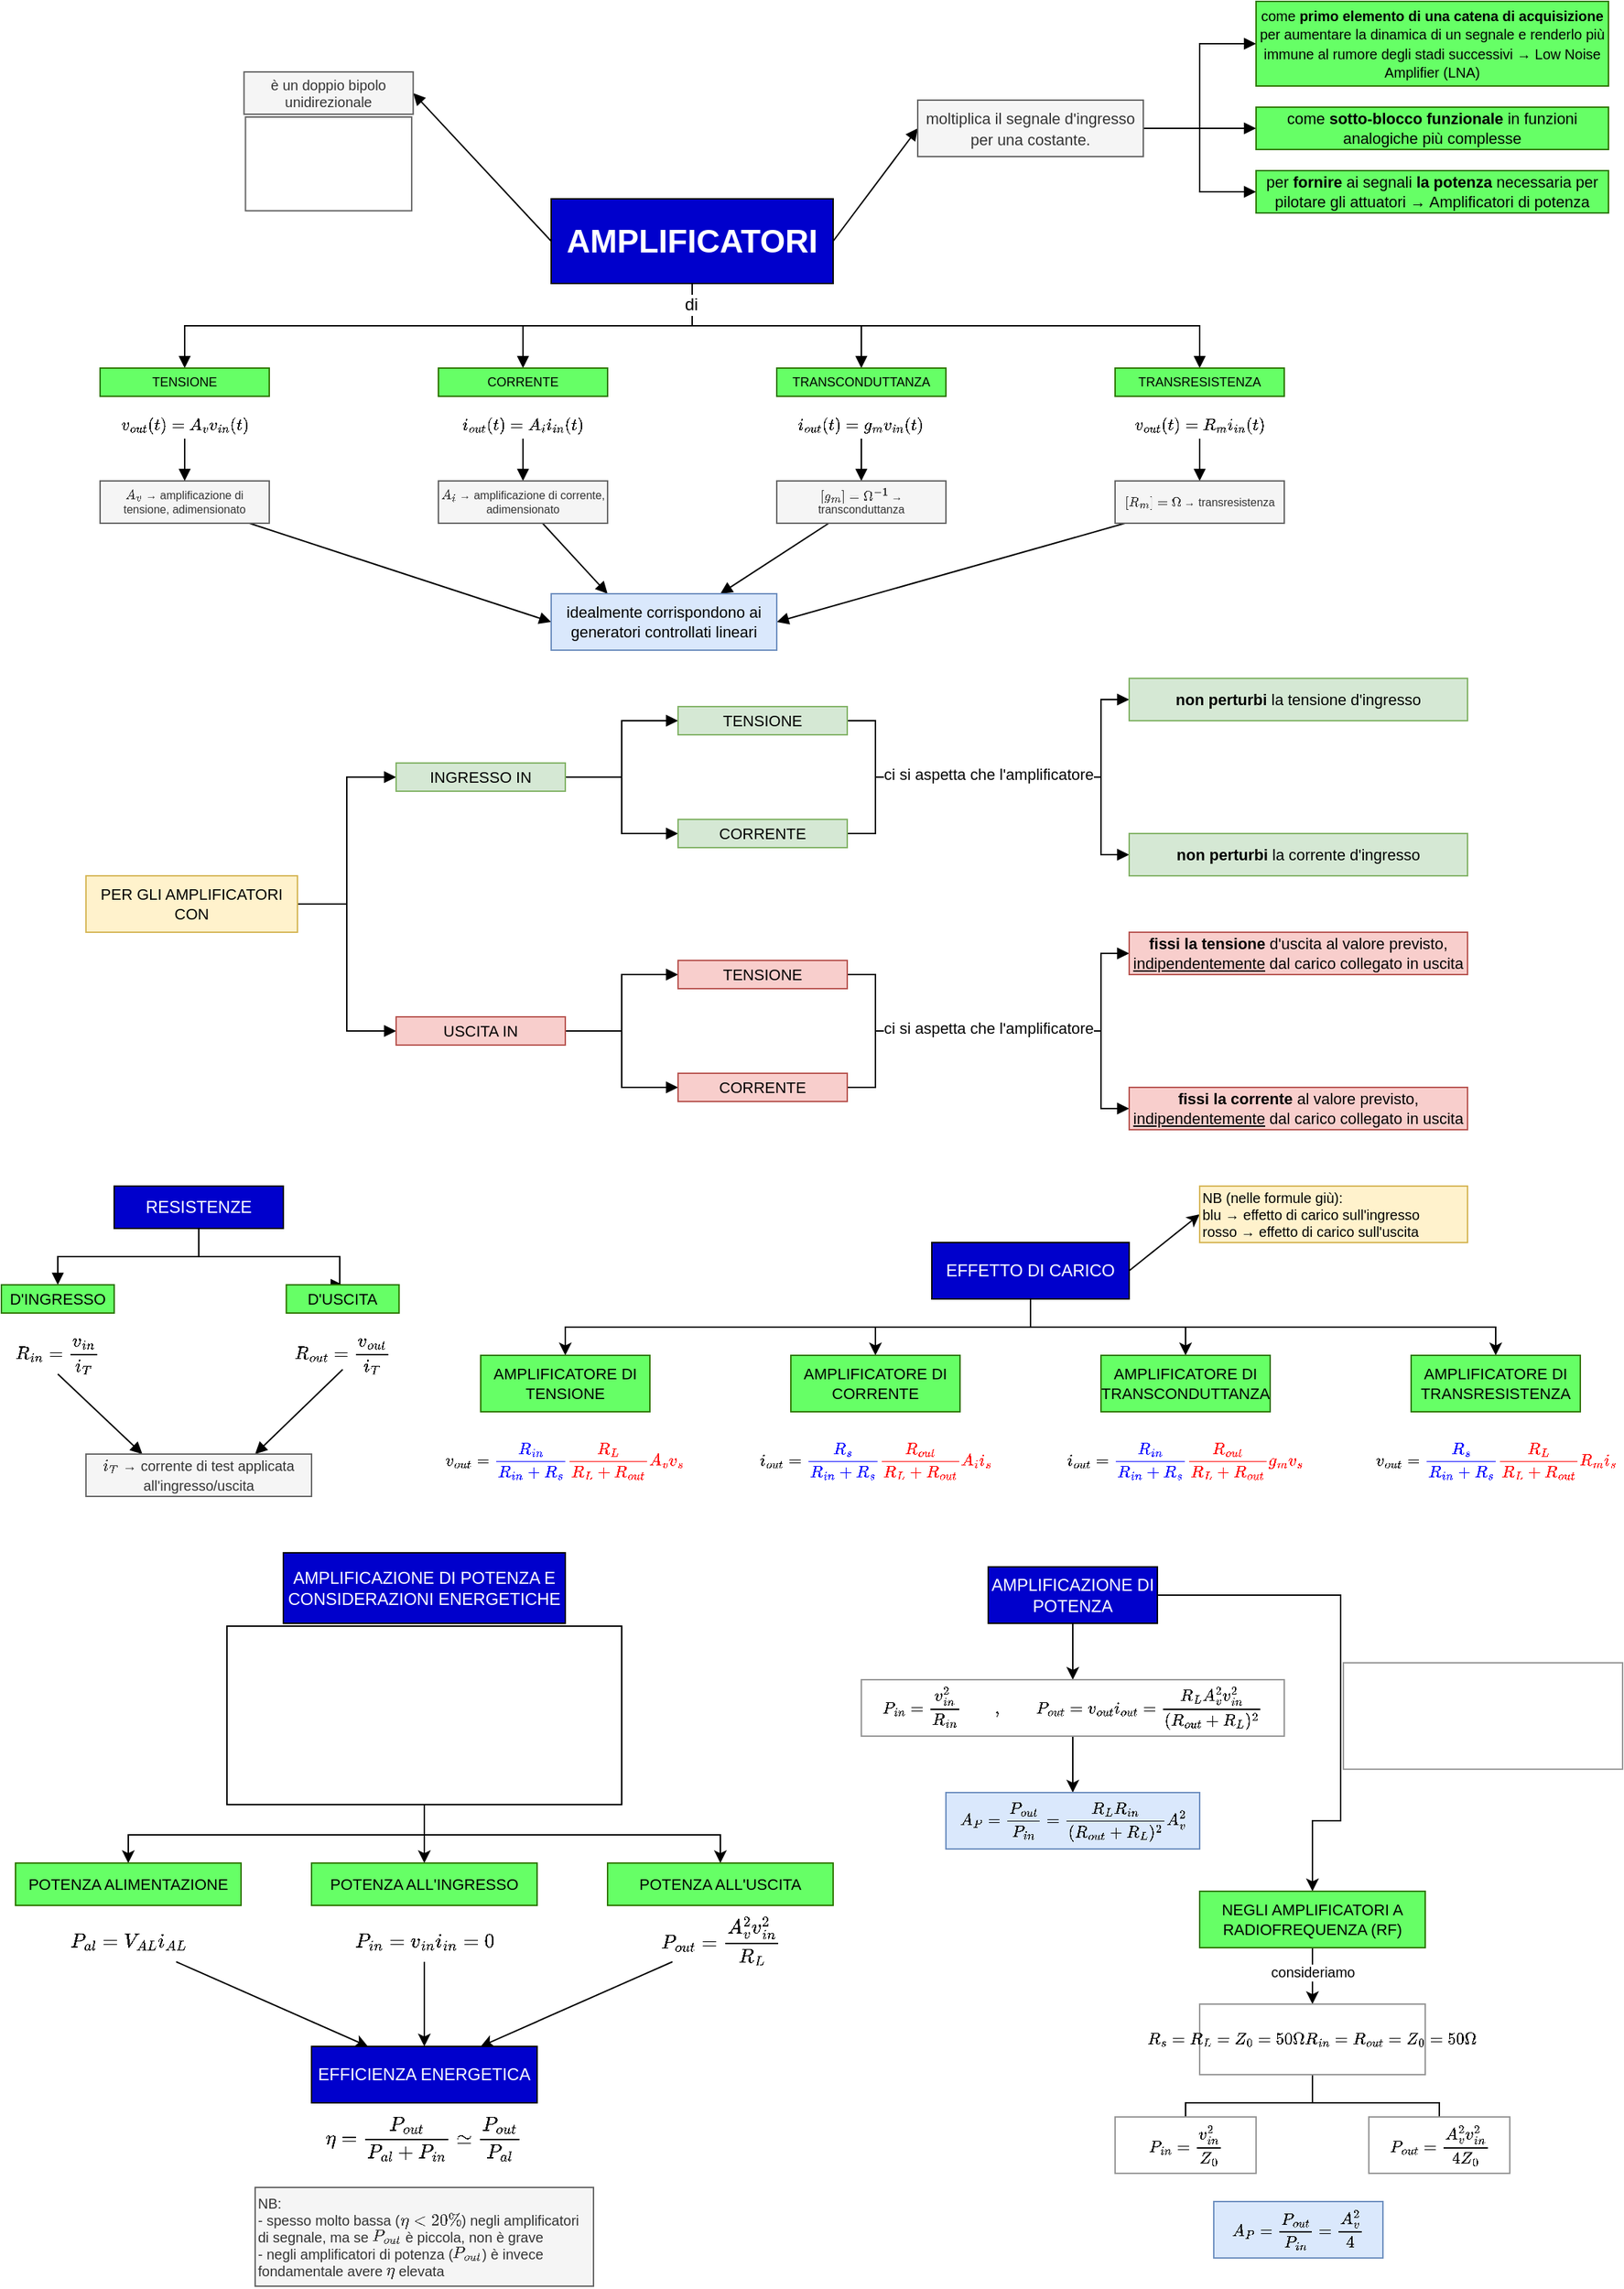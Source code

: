 <mxfile version="19.0.0" type="github">
  <diagram id="wxT67-HHqTX9DIjH9o3Z" name="Pagina-1">
    <mxGraphModel dx="2358" dy="1343" grid="1" gridSize="10" guides="1" tooltips="1" connect="1" arrows="1" fold="1" page="1" pageScale="1" pageWidth="1169" pageHeight="827" math="1" shadow="0">
      <root>
        <mxCell id="0" />
        <mxCell id="1" parent="0" />
        <mxCell id="j3ikcFKSS2i44kYI19ll-3" value="" style="edgeStyle=orthogonalEdgeStyle;rounded=0;orthogonalLoop=1;jettySize=auto;html=1;fontSize=23;fontColor=#FFFFFF;endArrow=block;endFill=1;" parent="1" source="j3ikcFKSS2i44kYI19ll-1" target="j3ikcFKSS2i44kYI19ll-2" edge="1">
          <mxGeometry relative="1" as="geometry">
            <Array as="points">
              <mxPoint x="500" y="240" />
              <mxPoint x="140" y="240" />
            </Array>
          </mxGeometry>
        </mxCell>
        <mxCell id="j3ikcFKSS2i44kYI19ll-7" style="edgeStyle=orthogonalEdgeStyle;rounded=0;orthogonalLoop=1;jettySize=auto;html=1;entryX=0.5;entryY=0;entryDx=0;entryDy=0;fontSize=23;fontColor=#FFFFFF;endArrow=block;endFill=1;" parent="1" source="j3ikcFKSS2i44kYI19ll-1" target="j3ikcFKSS2i44kYI19ll-4" edge="1">
          <mxGeometry relative="1" as="geometry">
            <Array as="points">
              <mxPoint x="500" y="240" />
              <mxPoint x="380" y="240" />
            </Array>
          </mxGeometry>
        </mxCell>
        <mxCell id="j3ikcFKSS2i44kYI19ll-8" style="edgeStyle=orthogonalEdgeStyle;rounded=0;orthogonalLoop=1;jettySize=auto;html=1;entryX=0.5;entryY=0;entryDx=0;entryDy=0;fontSize=23;fontColor=#FFFFFF;endArrow=block;endFill=1;" parent="1" source="j3ikcFKSS2i44kYI19ll-1" target="j3ikcFKSS2i44kYI19ll-5" edge="1">
          <mxGeometry relative="1" as="geometry">
            <Array as="points">
              <mxPoint x="500" y="240" />
              <mxPoint x="620" y="240" />
            </Array>
          </mxGeometry>
        </mxCell>
        <mxCell id="j3ikcFKSS2i44kYI19ll-9" style="edgeStyle=orthogonalEdgeStyle;rounded=0;orthogonalLoop=1;jettySize=auto;html=1;entryX=0.5;entryY=0;entryDx=0;entryDy=0;fontSize=23;fontColor=#FFFFFF;endArrow=block;endFill=1;" parent="1" target="j3ikcFKSS2i44kYI19ll-6" edge="1">
          <mxGeometry relative="1" as="geometry">
            <mxPoint x="500.0" y="202" as="sourcePoint" />
            <mxPoint x="860" y="252" as="targetPoint" />
            <Array as="points">
              <mxPoint x="500" y="240" />
              <mxPoint x="860" y="240" />
            </Array>
          </mxGeometry>
        </mxCell>
        <mxCell id="j3ikcFKSS2i44kYI19ll-11" value="di" style="edgeLabel;html=1;align=center;verticalAlign=middle;resizable=0;points=[];fontSize=12;fontColor=#000000;" parent="j3ikcFKSS2i44kYI19ll-9" vertex="1" connectable="0">
          <mxGeometry x="-0.904" y="-1" relative="1" as="geometry">
            <mxPoint y="2" as="offset" />
          </mxGeometry>
        </mxCell>
        <mxCell id="j3ikcFKSS2i44kYI19ll-15" style="rounded=0;orthogonalLoop=1;jettySize=auto;html=1;entryX=0;entryY=0.5;entryDx=0;entryDy=0;fontSize=11;fontColor=#000000;endArrow=block;endFill=1;exitX=1;exitY=0.5;exitDx=0;exitDy=0;" parent="1" source="j3ikcFKSS2i44kYI19ll-1" target="j3ikcFKSS2i44kYI19ll-14" edge="1">
          <mxGeometry relative="1" as="geometry" />
        </mxCell>
        <mxCell id="j3ikcFKSS2i44kYI19ll-24" style="rounded=0;orthogonalLoop=1;jettySize=auto;html=1;entryX=1;entryY=0.5;entryDx=0;entryDy=0;fontSize=10;fontColor=#000000;endArrow=block;endFill=1;exitX=0;exitY=0.5;exitDx=0;exitDy=0;" parent="1" source="j3ikcFKSS2i44kYI19ll-1" target="j3ikcFKSS2i44kYI19ll-22" edge="1">
          <mxGeometry relative="1" as="geometry" />
        </mxCell>
        <mxCell id="j3ikcFKSS2i44kYI19ll-1" value="&lt;font color=&quot;#FFFFFF&quot;&gt;&lt;b&gt;&lt;font style=&quot;font-size: 23px;&quot;&gt;AMPLIFICATORI&lt;/font&gt;&lt;/b&gt;&lt;/font&gt;" style="whiteSpace=wrap;html=1;fontSize=9;fillColor=#0000CC;" parent="1" vertex="1">
          <mxGeometry x="400" y="150" width="200" height="60" as="geometry" />
        </mxCell>
        <mxCell id="j3ikcFKSS2i44kYI19ll-2" value="TENSIONE" style="whiteSpace=wrap;html=1;fontSize=9;fillColor=#66FF66;strokeColor=#2D7600;" parent="1" vertex="1">
          <mxGeometry x="80" y="270" width="120" height="20" as="geometry" />
        </mxCell>
        <mxCell id="j3ikcFKSS2i44kYI19ll-4" value="CORRENTE" style="whiteSpace=wrap;html=1;fontSize=9;fillColor=#66FF66;strokeColor=#2D7600;" parent="1" vertex="1">
          <mxGeometry x="320" y="270" width="120" height="20" as="geometry" />
        </mxCell>
        <mxCell id="j3ikcFKSS2i44kYI19ll-5" value="TRANSCONDUTTANZA" style="whiteSpace=wrap;html=1;fontSize=9;fillColor=#66FF66;strokeColor=#2D7600;" parent="1" vertex="1">
          <mxGeometry x="560" y="270" width="120" height="20" as="geometry" />
        </mxCell>
        <mxCell id="j3ikcFKSS2i44kYI19ll-6" value="TRANSRESISTENZA" style="whiteSpace=wrap;html=1;fontSize=9;fillColor=#66FF66;strokeColor=#2D7600;" parent="1" vertex="1">
          <mxGeometry x="800" y="270" width="120" height="20" as="geometry" />
        </mxCell>
        <mxCell id="j3ikcFKSS2i44kYI19ll-13" value="" style="shape=image;verticalLabelPosition=bottom;labelBackgroundColor=default;verticalAlign=top;aspect=fixed;imageAspect=0;image=https://raw.githubusercontent.com/BCPTe/SETM/main/images/06/amplificatore_simbolo_andamento.png;" parent="1" vertex="1">
          <mxGeometry x="400" y="99.8" width="200" height="48.84" as="geometry" />
        </mxCell>
        <mxCell id="j3ikcFKSS2i44kYI19ll-19" style="edgeStyle=orthogonalEdgeStyle;rounded=0;orthogonalLoop=1;jettySize=auto;html=1;entryX=0;entryY=0.5;entryDx=0;entryDy=0;fontSize=10;fontColor=#000000;endArrow=block;endFill=1;" parent="1" source="j3ikcFKSS2i44kYI19ll-14" target="j3ikcFKSS2i44kYI19ll-16" edge="1">
          <mxGeometry relative="1" as="geometry" />
        </mxCell>
        <mxCell id="j3ikcFKSS2i44kYI19ll-20" style="edgeStyle=orthogonalEdgeStyle;rounded=0;orthogonalLoop=1;jettySize=auto;html=1;entryX=0;entryY=0.5;entryDx=0;entryDy=0;fontSize=10;fontColor=#000000;endArrow=block;endFill=1;" parent="1" source="j3ikcFKSS2i44kYI19ll-14" target="j3ikcFKSS2i44kYI19ll-17" edge="1">
          <mxGeometry relative="1" as="geometry" />
        </mxCell>
        <mxCell id="j3ikcFKSS2i44kYI19ll-21" style="edgeStyle=orthogonalEdgeStyle;rounded=0;orthogonalLoop=1;jettySize=auto;html=1;entryX=0;entryY=0.5;entryDx=0;entryDy=0;fontSize=10;fontColor=#000000;endArrow=block;endFill=1;" parent="1" source="j3ikcFKSS2i44kYI19ll-14" target="j3ikcFKSS2i44kYI19ll-18" edge="1">
          <mxGeometry relative="1" as="geometry" />
        </mxCell>
        <mxCell id="j3ikcFKSS2i44kYI19ll-14" value="&lt;div&gt;&lt;font style=&quot;font-size: 11px;&quot;&gt;moltiplica il segnale d&#39;ingresso per una costante.&lt;/font&gt;&lt;/div&gt;" style="whiteSpace=wrap;html=1;fontSize=12;fontColor=#333333;strokeColor=#666666;fillColor=#f5f5f5;" parent="1" vertex="1">
          <mxGeometry x="660" y="80" width="160" height="40" as="geometry" />
        </mxCell>
        <mxCell id="j3ikcFKSS2i44kYI19ll-16" value="&lt;font style=&quot;font-size: 10px;&quot;&gt;come &lt;b&gt;primo elemento di una catena di acquisizione&lt;/b&gt; per aumentare la dinamica di un segnale e renderlo più immune al rumore degli stadi successivi → Low Noise Amplifier (LNA)&lt;br&gt;&lt;/font&gt;" style="whiteSpace=wrap;html=1;fontSize=11;fontColor=#000000;strokeColor=#2D7600;fillColor=#66FF66;" parent="1" vertex="1">
          <mxGeometry x="900" y="10" width="250" height="60" as="geometry" />
        </mxCell>
        <mxCell id="j3ikcFKSS2i44kYI19ll-17" value="&lt;div&gt;come &lt;b&gt;sotto-blocco funzionale&lt;/b&gt; in funzioni analogiche più complesse&lt;/div&gt;" style="whiteSpace=wrap;html=1;fontSize=11;fontColor=#000000;strokeColor=#2D7600;fillColor=#66FF66;" parent="1" vertex="1">
          <mxGeometry x="900" y="85" width="250" height="30" as="geometry" />
        </mxCell>
        <mxCell id="j3ikcFKSS2i44kYI19ll-18" value="per &lt;b&gt;fornire &lt;/b&gt;ai segnali &lt;b&gt;la potenza&lt;/b&gt; necessaria per pilotare gli attuatori → Amplificatori di potenza" style="whiteSpace=wrap;html=1;fontSize=11;fontColor=#000000;strokeColor=#2D7600;fillColor=#66FF66;" parent="1" vertex="1">
          <mxGeometry x="900" y="130" width="250" height="30" as="geometry" />
        </mxCell>
        <mxCell id="j3ikcFKSS2i44kYI19ll-22" value="è un doppio bipolo unidirezionale" style="whiteSpace=wrap;html=1;fontSize=10;fontColor=#333333;strokeColor=#666666;fillColor=#f5f5f5;" parent="1" vertex="1">
          <mxGeometry x="182.11" y="60" width="120" height="30" as="geometry" />
        </mxCell>
        <mxCell id="j3ikcFKSS2i44kYI19ll-23" value="" style="shape=image;verticalLabelPosition=bottom;labelBackgroundColor=default;verticalAlign=top;aspect=fixed;imageAspect=0;image=https://raw.githubusercontent.com/BCPTe/SETM/main/images/06/amplificatore_simbolo_circuitale.png;imageBorder=#666666;sketch=0;" parent="1" vertex="1">
          <mxGeometry x="183.16" y="92" width="117.89" height="66.44" as="geometry" />
        </mxCell>
        <mxCell id="j3ikcFKSS2i44kYI19ll-36" style="edgeStyle=none;rounded=0;orthogonalLoop=1;jettySize=auto;html=1;entryX=0.5;entryY=0;entryDx=0;entryDy=0;fontSize=8;fontColor=#000000;endArrow=block;endFill=1;" parent="1" source="j3ikcFKSS2i44kYI19ll-27" target="j3ikcFKSS2i44kYI19ll-34" edge="1">
          <mxGeometry relative="1" as="geometry" />
        </mxCell>
        <mxCell id="j3ikcFKSS2i44kYI19ll-27" value="&lt;div style=&quot;font-size: 10px;&quot;&gt;$$v_{out}(t) = R_m i_{in}(t)$$&lt;/div&gt;" style="text;whiteSpace=wrap;html=1;fontSize=10;fontColor=#000000;verticalAlign=middle;align=center;" parent="1" vertex="1">
          <mxGeometry x="800" y="300" width="120" height="20" as="geometry" />
        </mxCell>
        <mxCell id="j3ikcFKSS2i44kYI19ll-38" style="edgeStyle=none;rounded=0;orthogonalLoop=1;jettySize=auto;html=1;entryX=0.5;entryY=0;entryDx=0;entryDy=0;fontSize=8;fontColor=#000000;endArrow=block;endFill=1;" parent="1" source="j3ikcFKSS2i44kYI19ll-28" target="j3ikcFKSS2i44kYI19ll-31" edge="1">
          <mxGeometry relative="1" as="geometry" />
        </mxCell>
        <mxCell id="j3ikcFKSS2i44kYI19ll-28" value="$$i_{out}(t) = A_i i_{in}(t)$$" style="text;whiteSpace=wrap;html=1;fontSize=10;fontColor=#000000;verticalAlign=middle;align=center;" parent="1" vertex="1">
          <mxGeometry x="320" y="300" width="120" height="20" as="geometry" />
        </mxCell>
        <mxCell id="j3ikcFKSS2i44kYI19ll-37" style="edgeStyle=none;rounded=0;orthogonalLoop=1;jettySize=auto;html=1;entryX=0.5;entryY=0;entryDx=0;entryDy=0;fontSize=8;fontColor=#000000;endArrow=block;endFill=1;" parent="1" source="j3ikcFKSS2i44kYI19ll-29" target="j3ikcFKSS2i44kYI19ll-32" edge="1">
          <mxGeometry relative="1" as="geometry" />
        </mxCell>
        <mxCell id="j3ikcFKSS2i44kYI19ll-29" value="$$i_{out}(t) = g_m v_{in}(t)$$" style="text;whiteSpace=wrap;html=1;fontSize=10;fontColor=#000000;verticalAlign=middle;align=center;" parent="1" vertex="1">
          <mxGeometry x="560" y="300" width="120" height="20" as="geometry" />
        </mxCell>
        <mxCell id="j3ikcFKSS2i44kYI19ll-41" style="edgeStyle=none;rounded=0;orthogonalLoop=1;jettySize=auto;html=1;entryX=0;entryY=0.5;entryDx=0;entryDy=0;fontSize=8;fontColor=#000000;endArrow=block;endFill=1;" parent="1" source="j3ikcFKSS2i44kYI19ll-30" target="j3ikcFKSS2i44kYI19ll-40" edge="1">
          <mxGeometry relative="1" as="geometry" />
        </mxCell>
        <mxCell id="j3ikcFKSS2i44kYI19ll-30" value="\(A_v\) → amplificazione di tensione, adimensionato" style="whiteSpace=wrap;html=1;sketch=0;fontSize=8;fontColor=#333333;strokeColor=#666666;fillColor=#f5f5f5;" parent="1" vertex="1">
          <mxGeometry x="80" y="350" width="120" height="30" as="geometry" />
        </mxCell>
        <mxCell id="j3ikcFKSS2i44kYI19ll-42" style="edgeStyle=none;rounded=0;orthogonalLoop=1;jettySize=auto;html=1;entryX=0.25;entryY=0;entryDx=0;entryDy=0;fontSize=8;fontColor=#000000;endArrow=block;endFill=1;" parent="1" source="j3ikcFKSS2i44kYI19ll-31" target="j3ikcFKSS2i44kYI19ll-40" edge="1">
          <mxGeometry relative="1" as="geometry" />
        </mxCell>
        <mxCell id="j3ikcFKSS2i44kYI19ll-31" value="\(A_i\) → amplificazione di corrente, adimensionato" style="whiteSpace=wrap;html=1;sketch=0;fontSize=8;fontColor=#333333;strokeColor=#666666;fillColor=#f5f5f5;" parent="1" vertex="1">
          <mxGeometry x="320" y="350" width="120" height="30" as="geometry" />
        </mxCell>
        <mxCell id="j3ikcFKSS2i44kYI19ll-43" style="edgeStyle=none;rounded=0;orthogonalLoop=1;jettySize=auto;html=1;fontSize=8;fontColor=#000000;endArrow=block;endFill=1;entryX=0.75;entryY=0;entryDx=0;entryDy=0;" parent="1" source="j3ikcFKSS2i44kYI19ll-32" target="j3ikcFKSS2i44kYI19ll-40" edge="1">
          <mxGeometry relative="1" as="geometry" />
        </mxCell>
        <mxCell id="j3ikcFKSS2i44kYI19ll-32" value="\([g_m] = \Omega^{-1}\) → transconduttanza" style="whiteSpace=wrap;html=1;sketch=0;fontSize=8;fontColor=#333333;strokeColor=#666666;fillColor=#f5f5f5;" parent="1" vertex="1">
          <mxGeometry x="560" y="350" width="120" height="30" as="geometry" />
        </mxCell>
        <mxCell id="j3ikcFKSS2i44kYI19ll-39" style="edgeStyle=none;rounded=0;orthogonalLoop=1;jettySize=auto;html=1;entryX=0.5;entryY=0;entryDx=0;entryDy=0;fontSize=8;fontColor=#000000;endArrow=block;endFill=1;" parent="1" source="j3ikcFKSS2i44kYI19ll-33" target="j3ikcFKSS2i44kYI19ll-30" edge="1">
          <mxGeometry relative="1" as="geometry" />
        </mxCell>
        <mxCell id="j3ikcFKSS2i44kYI19ll-33" value="&lt;div style=&quot;font-size: 10px;&quot;&gt;$$v_{out}(t) = A_v v_{in}(t)$$&lt;/div&gt;" style="text;whiteSpace=wrap;html=1;fontSize=10;fontColor=#000000;verticalAlign=middle;align=center;" parent="1" vertex="1">
          <mxGeometry x="80" y="300" width="120" height="20" as="geometry" />
        </mxCell>
        <mxCell id="j3ikcFKSS2i44kYI19ll-44" style="edgeStyle=none;rounded=0;orthogonalLoop=1;jettySize=auto;html=1;entryX=1;entryY=0.5;entryDx=0;entryDy=0;fontSize=8;fontColor=#000000;endArrow=block;endFill=1;" parent="1" source="j3ikcFKSS2i44kYI19ll-34" target="j3ikcFKSS2i44kYI19ll-40" edge="1">
          <mxGeometry relative="1" as="geometry" />
        </mxCell>
        <mxCell id="j3ikcFKSS2i44kYI19ll-34" value="\([R_m] = \Omega\) → transresistenza" style="whiteSpace=wrap;html=1;sketch=0;fontSize=8;fontColor=#333333;strokeColor=#666666;fillColor=#f5f5f5;" parent="1" vertex="1">
          <mxGeometry x="800" y="350" width="120" height="30" as="geometry" />
        </mxCell>
        <mxCell id="j3ikcFKSS2i44kYI19ll-40" value="&lt;div style=&quot;font-size: 11px;&quot;&gt;&lt;font style=&quot;font-size: 11px;&quot;&gt;idealmente corrispondono ai generatori controllati lineari&lt;/font&gt;&lt;/div&gt;" style="whiteSpace=wrap;html=1;sketch=0;fontSize=8;strokeColor=#6c8ebf;fillColor=#dae8fc;" parent="1" vertex="1">
          <mxGeometry x="400" y="430" width="160" height="40" as="geometry" />
        </mxCell>
        <mxCell id="j3ikcFKSS2i44kYI19ll-53" style="edgeStyle=orthogonalEdgeStyle;rounded=0;orthogonalLoop=1;jettySize=auto;html=1;entryX=0;entryY=0.5;entryDx=0;entryDy=0;fontSize=11;fontColor=#000000;endArrow=block;endFill=1;" parent="1" source="j3ikcFKSS2i44kYI19ll-45" target="j3ikcFKSS2i44kYI19ll-46" edge="1">
          <mxGeometry relative="1" as="geometry" />
        </mxCell>
        <mxCell id="j3ikcFKSS2i44kYI19ll-54" style="edgeStyle=orthogonalEdgeStyle;rounded=0;orthogonalLoop=1;jettySize=auto;html=1;entryX=0;entryY=0.5;entryDx=0;entryDy=0;fontSize=11;fontColor=#000000;endArrow=block;endFill=1;" parent="1" source="j3ikcFKSS2i44kYI19ll-45" target="j3ikcFKSS2i44kYI19ll-47" edge="1">
          <mxGeometry relative="1" as="geometry" />
        </mxCell>
        <mxCell id="j3ikcFKSS2i44kYI19ll-45" value="PER GLI AMPLIFICATORI CON" style="whiteSpace=wrap;html=1;sketch=0;fontSize=11;fillColor=#fff2cc;strokeColor=#d6b656;" parent="1" vertex="1">
          <mxGeometry x="70" y="630" width="150" height="40" as="geometry" />
        </mxCell>
        <mxCell id="j3ikcFKSS2i44kYI19ll-55" style="edgeStyle=orthogonalEdgeStyle;rounded=0;orthogonalLoop=1;jettySize=auto;html=1;entryX=0;entryY=0.5;entryDx=0;entryDy=0;fontSize=11;fontColor=#000000;endArrow=block;endFill=1;" parent="1" source="j3ikcFKSS2i44kYI19ll-46" target="j3ikcFKSS2i44kYI19ll-48" edge="1">
          <mxGeometry relative="1" as="geometry" />
        </mxCell>
        <mxCell id="j3ikcFKSS2i44kYI19ll-56" style="edgeStyle=orthogonalEdgeStyle;rounded=0;orthogonalLoop=1;jettySize=auto;html=1;entryX=0;entryY=0.5;entryDx=0;entryDy=0;fontSize=11;fontColor=#000000;endArrow=block;endFill=1;" parent="1" source="j3ikcFKSS2i44kYI19ll-46" target="j3ikcFKSS2i44kYI19ll-49" edge="1">
          <mxGeometry relative="1" as="geometry" />
        </mxCell>
        <mxCell id="j3ikcFKSS2i44kYI19ll-46" value="INGRESSO IN" style="whiteSpace=wrap;html=1;sketch=0;fontSize=11;strokeColor=#82b366;fillColor=#d5e8d4;" parent="1" vertex="1">
          <mxGeometry x="290" y="550" width="120" height="20" as="geometry" />
        </mxCell>
        <mxCell id="j3ikcFKSS2i44kYI19ll-57" style="edgeStyle=orthogonalEdgeStyle;rounded=0;orthogonalLoop=1;jettySize=auto;html=1;entryX=0;entryY=0.5;entryDx=0;entryDy=0;fontSize=11;fontColor=#000000;endArrow=block;endFill=1;" parent="1" source="j3ikcFKSS2i44kYI19ll-47" target="j3ikcFKSS2i44kYI19ll-50" edge="1">
          <mxGeometry relative="1" as="geometry" />
        </mxCell>
        <mxCell id="j3ikcFKSS2i44kYI19ll-58" style="edgeStyle=orthogonalEdgeStyle;rounded=0;orthogonalLoop=1;jettySize=auto;html=1;entryX=0;entryY=0.5;entryDx=0;entryDy=0;fontSize=11;fontColor=#000000;endArrow=block;endFill=1;" parent="1" source="j3ikcFKSS2i44kYI19ll-47" target="j3ikcFKSS2i44kYI19ll-51" edge="1">
          <mxGeometry relative="1" as="geometry" />
        </mxCell>
        <mxCell id="j3ikcFKSS2i44kYI19ll-47" value="USCITA IN" style="whiteSpace=wrap;html=1;sketch=0;fontSize=11;strokeColor=#b85450;fillColor=#f8cecc;" parent="1" vertex="1">
          <mxGeometry x="290" y="730" width="120" height="20" as="geometry" />
        </mxCell>
        <mxCell id="j3ikcFKSS2i44kYI19ll-62" style="edgeStyle=orthogonalEdgeStyle;rounded=0;orthogonalLoop=1;jettySize=auto;html=1;entryX=0;entryY=0.5;entryDx=0;entryDy=0;fontSize=11;fontColor=#000000;endArrow=block;endFill=1;" parent="1" source="j3ikcFKSS2i44kYI19ll-48" target="j3ikcFKSS2i44kYI19ll-60" edge="1">
          <mxGeometry relative="1" as="geometry">
            <Array as="points">
              <mxPoint x="630" y="520" />
              <mxPoint x="630" y="560" />
              <mxPoint x="790" y="560" />
              <mxPoint x="790" y="505" />
            </Array>
          </mxGeometry>
        </mxCell>
        <mxCell id="j3ikcFKSS2i44kYI19ll-48" value="&lt;div&gt;TENSIONE&lt;/div&gt;" style="whiteSpace=wrap;html=1;sketch=0;fontSize=11;strokeColor=#82b366;fillColor=#d5e8d4;" parent="1" vertex="1">
          <mxGeometry x="490" y="510" width="120" height="20" as="geometry" />
        </mxCell>
        <mxCell id="j3ikcFKSS2i44kYI19ll-63" style="edgeStyle=orthogonalEdgeStyle;rounded=0;orthogonalLoop=1;jettySize=auto;html=1;entryX=0;entryY=0.5;entryDx=0;entryDy=0;fontSize=11;fontColor=#000000;endArrow=block;endFill=1;" parent="1" source="j3ikcFKSS2i44kYI19ll-49" target="j3ikcFKSS2i44kYI19ll-61" edge="1">
          <mxGeometry relative="1" as="geometry">
            <Array as="points">
              <mxPoint x="630" y="600" />
              <mxPoint x="630" y="560" />
              <mxPoint x="790" y="560" />
              <mxPoint x="790" y="615" />
            </Array>
          </mxGeometry>
        </mxCell>
        <mxCell id="j3ikcFKSS2i44kYI19ll-64" value="ci si aspetta che l&#39;amplificatore" style="edgeLabel;html=1;align=center;verticalAlign=middle;resizable=0;points=[];fontSize=11;fontColor=#000000;" parent="j3ikcFKSS2i44kYI19ll-63" vertex="1" connectable="0">
          <mxGeometry x="-0.379" y="-1" relative="1" as="geometry">
            <mxPoint x="48" y="-3" as="offset" />
          </mxGeometry>
        </mxCell>
        <mxCell id="j3ikcFKSS2i44kYI19ll-49" value="CORRENTE" style="whiteSpace=wrap;html=1;sketch=0;fontSize=11;strokeColor=#82b366;fillColor=#d5e8d4;" parent="1" vertex="1">
          <mxGeometry x="490" y="590" width="120" height="20" as="geometry" />
        </mxCell>
        <mxCell id="j3ikcFKSS2i44kYI19ll-67" style="edgeStyle=orthogonalEdgeStyle;rounded=0;orthogonalLoop=1;jettySize=auto;html=1;entryX=0;entryY=0.5;entryDx=0;entryDy=0;fontSize=11;fontColor=#000000;endArrow=block;endFill=1;" parent="1" source="j3ikcFKSS2i44kYI19ll-50" target="j3ikcFKSS2i44kYI19ll-65" edge="1">
          <mxGeometry relative="1" as="geometry">
            <Array as="points">
              <mxPoint x="630" y="700" />
              <mxPoint x="630" y="740" />
              <mxPoint x="790" y="740" />
            </Array>
          </mxGeometry>
        </mxCell>
        <mxCell id="j3ikcFKSS2i44kYI19ll-50" value="TENSIONE" style="whiteSpace=wrap;html=1;sketch=0;fontSize=11;strokeColor=#b85450;fillColor=#f8cecc;" parent="1" vertex="1">
          <mxGeometry x="490" y="690" width="120" height="20" as="geometry" />
        </mxCell>
        <mxCell id="j3ikcFKSS2i44kYI19ll-68" style="edgeStyle=orthogonalEdgeStyle;rounded=0;orthogonalLoop=1;jettySize=auto;html=1;entryX=0;entryY=0.5;entryDx=0;entryDy=0;fontSize=11;fontColor=#000000;endArrow=block;endFill=1;" parent="1" source="j3ikcFKSS2i44kYI19ll-51" target="j3ikcFKSS2i44kYI19ll-66" edge="1">
          <mxGeometry relative="1" as="geometry">
            <Array as="points">
              <mxPoint x="630" y="780" />
              <mxPoint x="630" y="740" />
              <mxPoint x="790" y="740" />
              <mxPoint x="790" y="795" />
            </Array>
          </mxGeometry>
        </mxCell>
        <mxCell id="j3ikcFKSS2i44kYI19ll-69" value="ci si aspetta che l&#39;amplificatore" style="edgeLabel;html=1;align=center;verticalAlign=middle;resizable=0;points=[];fontSize=11;fontColor=#000000;" parent="j3ikcFKSS2i44kYI19ll-68" vertex="1" connectable="0">
          <mxGeometry x="-0.161" y="-2" relative="1" as="geometry">
            <mxPoint x="16" y="-4" as="offset" />
          </mxGeometry>
        </mxCell>
        <mxCell id="j3ikcFKSS2i44kYI19ll-51" value="CORRENTE" style="whiteSpace=wrap;html=1;sketch=0;fontSize=11;strokeColor=#b85450;fillColor=#f8cecc;" parent="1" vertex="1">
          <mxGeometry x="490" y="770" width="120" height="20" as="geometry" />
        </mxCell>
        <mxCell id="j3ikcFKSS2i44kYI19ll-60" value="&lt;b&gt;non perturbi&lt;/b&gt; la tensione d&#39;ingresso" style="whiteSpace=wrap;html=1;sketch=0;fontSize=11;strokeColor=#82b366;fillColor=#d5e8d4;" parent="1" vertex="1">
          <mxGeometry x="810" y="490" width="240" height="30" as="geometry" />
        </mxCell>
        <mxCell id="j3ikcFKSS2i44kYI19ll-61" value="&lt;b&gt;non perturbi&lt;/b&gt; la corrente d&#39;ingresso" style="whiteSpace=wrap;html=1;sketch=0;fontSize=11;strokeColor=#82b366;fillColor=#d5e8d4;" parent="1" vertex="1">
          <mxGeometry x="810" y="600" width="240" height="30" as="geometry" />
        </mxCell>
        <mxCell id="j3ikcFKSS2i44kYI19ll-65" value="&lt;b&gt;fissi la tensione&lt;/b&gt; d&#39;uscita al valore previsto, &lt;u&gt;indipendentemente&lt;/u&gt; dal carico collegato in uscita" style="whiteSpace=wrap;html=1;sketch=0;fontSize=11;strokeColor=#b85450;fillColor=#f8cecc;" parent="1" vertex="1">
          <mxGeometry x="810" y="670" width="240" height="30" as="geometry" />
        </mxCell>
        <mxCell id="j3ikcFKSS2i44kYI19ll-66" value="&lt;b&gt;fissi la corrente&lt;/b&gt; al valore previsto, &lt;u&gt;indipendentemente&lt;/u&gt; dal carico collegato in uscita" style="whiteSpace=wrap;html=1;sketch=0;fontSize=11;strokeColor=#b85450;fillColor=#f8cecc;" parent="1" vertex="1">
          <mxGeometry x="810" y="780" width="240" height="30" as="geometry" />
        </mxCell>
        <mxCell id="j3ikcFKSS2i44kYI19ll-76" style="edgeStyle=orthogonalEdgeStyle;rounded=0;orthogonalLoop=1;jettySize=auto;html=1;entryX=0.5;entryY=0;entryDx=0;entryDy=0;fontSize=11;fontColor=#000000;endArrow=block;endFill=1;" parent="1" source="j3ikcFKSS2i44kYI19ll-70" target="j3ikcFKSS2i44kYI19ll-72" edge="1">
          <mxGeometry relative="1" as="geometry">
            <Array as="points">
              <mxPoint x="150" y="900" />
              <mxPoint x="50" y="900" />
            </Array>
          </mxGeometry>
        </mxCell>
        <mxCell id="j3ikcFKSS2i44kYI19ll-77" style="edgeStyle=orthogonalEdgeStyle;rounded=0;orthogonalLoop=1;jettySize=auto;html=1;entryX=0.5;entryY=0;entryDx=0;entryDy=0;fontSize=11;fontColor=#000000;endArrow=block;endFill=1;" parent="1" source="j3ikcFKSS2i44kYI19ll-70" target="j3ikcFKSS2i44kYI19ll-73" edge="1">
          <mxGeometry relative="1" as="geometry">
            <Array as="points">
              <mxPoint x="150" y="900" />
              <mxPoint x="250" y="900" />
              <mxPoint x="250" y="920" />
            </Array>
          </mxGeometry>
        </mxCell>
        <mxCell id="j3ikcFKSS2i44kYI19ll-70" value="&lt;font style=&quot;font-size: 12px;&quot;&gt;RESISTENZE&lt;/font&gt;" style="whiteSpace=wrap;html=1;sketch=0;fontSize=9;fontColor=#FFFFFF;strokeColor=default;fillColor=#0000CC;" parent="1" vertex="1">
          <mxGeometry x="90" y="850" width="120" height="30" as="geometry" />
        </mxCell>
        <mxCell id="j3ikcFKSS2i44kYI19ll-72" value="D&#39;INGRESSO" style="whiteSpace=wrap;html=1;sketch=0;fontSize=11;fontColor=#000000;strokeColor=#2D7600;fillColor=#66FF66;" parent="1" vertex="1">
          <mxGeometry x="10" y="920" width="80" height="20" as="geometry" />
        </mxCell>
        <mxCell id="j3ikcFKSS2i44kYI19ll-73" value="D&#39;USCITA" style="whiteSpace=wrap;html=1;sketch=0;fontSize=11;fontColor=#000000;strokeColor=#2D7600;fillColor=#66FF66;" parent="1" vertex="1">
          <mxGeometry x="212.11" y="920" width="80" height="20" as="geometry" />
        </mxCell>
        <mxCell id="j3ikcFKSS2i44kYI19ll-82" style="rounded=0;orthogonalLoop=1;jettySize=auto;html=1;entryX=0.25;entryY=0;entryDx=0;entryDy=0;fontSize=10;fontColor=#000000;endArrow=block;endFill=1;exitX=0.5;exitY=1.16;exitDx=0;exitDy=0;exitPerimeter=0;" parent="1" source="j3ikcFKSS2i44kYI19ll-79" target="j3ikcFKSS2i44kYI19ll-81" edge="1">
          <mxGeometry relative="1" as="geometry" />
        </mxCell>
        <mxCell id="j3ikcFKSS2i44kYI19ll-79" value="$$R_{in} = \frac{v_{in}}{i_T}$$" style="text;whiteSpace=wrap;html=1;fontSize=11;fontColor=#000000;verticalAlign=middle;align=center;strokeColor=none;spacing=2;labelBorderColor=none;" parent="1" vertex="1">
          <mxGeometry x="10" y="960" width="80" height="20" as="geometry" />
        </mxCell>
        <mxCell id="j3ikcFKSS2i44kYI19ll-83" style="rounded=0;orthogonalLoop=1;jettySize=auto;html=1;fontSize=10;fontColor=#000000;endArrow=block;endFill=1;exitX=0.5;exitY=1;exitDx=0;exitDy=0;entryX=0.75;entryY=0;entryDx=0;entryDy=0;" parent="1" source="j3ikcFKSS2i44kYI19ll-80" target="j3ikcFKSS2i44kYI19ll-81" edge="1">
          <mxGeometry relative="1" as="geometry">
            <mxPoint x="150" y="1040" as="targetPoint" />
          </mxGeometry>
        </mxCell>
        <mxCell id="j3ikcFKSS2i44kYI19ll-80" value="$$R_{out} = \frac{v_{out}}{i_T}$$" style="text;whiteSpace=wrap;html=1;fontSize=11;fontColor=#000000;verticalAlign=middle;align=center;strokeColor=none;spacing=2;labelBorderColor=none;" parent="1" vertex="1">
          <mxGeometry x="212.11" y="960" width="80" height="20" as="geometry" />
        </mxCell>
        <mxCell id="j3ikcFKSS2i44kYI19ll-81" value="&lt;font style=&quot;font-size: 10px;&quot;&gt;\(i_T\) → corrente di test applicata all&#39;ingresso/uscita&lt;/font&gt;" style="whiteSpace=wrap;html=1;sketch=0;fontSize=11;fontColor=#333333;strokeColor=#666666;fillColor=#f5f5f5;" parent="1" vertex="1">
          <mxGeometry x="70" y="1040" width="160" height="30" as="geometry" />
        </mxCell>
        <mxCell id="mamlLjxaLS5aXIm2oJee-8" style="edgeStyle=orthogonalEdgeStyle;rounded=0;orthogonalLoop=1;jettySize=auto;html=1;entryX=0.5;entryY=0;entryDx=0;entryDy=0;fontSize=12;" edge="1" parent="1" source="mamlLjxaLS5aXIm2oJee-2" target="mamlLjxaLS5aXIm2oJee-5">
          <mxGeometry relative="1" as="geometry" />
        </mxCell>
        <mxCell id="mamlLjxaLS5aXIm2oJee-9" style="edgeStyle=orthogonalEdgeStyle;rounded=0;orthogonalLoop=1;jettySize=auto;html=1;entryX=0.5;entryY=0;entryDx=0;entryDy=0;fontSize=12;" edge="1" parent="1" source="mamlLjxaLS5aXIm2oJee-2" target="mamlLjxaLS5aXIm2oJee-4">
          <mxGeometry relative="1" as="geometry">
            <Array as="points">
              <mxPoint x="740" y="950" />
              <mxPoint x="410" y="950" />
            </Array>
          </mxGeometry>
        </mxCell>
        <mxCell id="mamlLjxaLS5aXIm2oJee-10" style="edgeStyle=orthogonalEdgeStyle;rounded=0;orthogonalLoop=1;jettySize=auto;html=1;entryX=0.5;entryY=0;entryDx=0;entryDy=0;fontSize=12;" edge="1" parent="1" source="mamlLjxaLS5aXIm2oJee-2" target="mamlLjxaLS5aXIm2oJee-6">
          <mxGeometry relative="1" as="geometry" />
        </mxCell>
        <mxCell id="mamlLjxaLS5aXIm2oJee-11" style="edgeStyle=orthogonalEdgeStyle;rounded=0;orthogonalLoop=1;jettySize=auto;html=1;entryX=0.5;entryY=0;entryDx=0;entryDy=0;fontSize=12;" edge="1" parent="1" source="mamlLjxaLS5aXIm2oJee-2" target="mamlLjxaLS5aXIm2oJee-7">
          <mxGeometry relative="1" as="geometry">
            <Array as="points">
              <mxPoint x="740" y="950" />
              <mxPoint x="1070" y="950" />
            </Array>
          </mxGeometry>
        </mxCell>
        <mxCell id="mamlLjxaLS5aXIm2oJee-23" style="edgeStyle=none;rounded=0;orthogonalLoop=1;jettySize=auto;html=1;entryX=0;entryY=0.5;entryDx=0;entryDy=0;fontSize=10;exitX=1;exitY=0.5;exitDx=0;exitDy=0;" edge="1" parent="1" source="mamlLjxaLS5aXIm2oJee-2" target="mamlLjxaLS5aXIm2oJee-22">
          <mxGeometry relative="1" as="geometry" />
        </mxCell>
        <mxCell id="mamlLjxaLS5aXIm2oJee-2" value="&lt;font style=&quot;font-size: 12px;&quot;&gt;EFFETTO DI CARICO&lt;/font&gt;" style="whiteSpace=wrap;html=1;fontSize=9;fillColor=#0000CC;fontColor=#FFFFFF;sketch=0;" vertex="1" parent="1">
          <mxGeometry x="670" y="890" width="140" height="40" as="geometry" />
        </mxCell>
        <mxCell id="mamlLjxaLS5aXIm2oJee-4" value="&lt;div&gt;AMPLIFICATORE DI&lt;/div&gt;&lt;div&gt;TENSIONE&lt;/div&gt;" style="whiteSpace=wrap;html=1;fontSize=11;fillColor=#66FF66;strokeColor=#2D7600;fontColor=#000000;sketch=0;" vertex="1" parent="1">
          <mxGeometry x="350" y="970" width="120" height="40" as="geometry" />
        </mxCell>
        <mxCell id="mamlLjxaLS5aXIm2oJee-5" value="&lt;div&gt;AMPLIFICATORE DI&lt;/div&gt;&lt;div&gt;CORRENTE&lt;br&gt;&lt;/div&gt;" style="whiteSpace=wrap;html=1;fontSize=11;fillColor=#66FF66;strokeColor=#2D7600;fontColor=#000000;sketch=0;" vertex="1" parent="1">
          <mxGeometry x="570" y="970" width="120" height="40" as="geometry" />
        </mxCell>
        <mxCell id="mamlLjxaLS5aXIm2oJee-6" value="&lt;div&gt;AMPLIFICATORE DI&lt;/div&gt;&lt;div&gt;TRANSCONDUTTANZA&lt;br&gt;&lt;/div&gt;" style="whiteSpace=wrap;html=1;fontSize=11;fillColor=#66FF66;strokeColor=#2D7600;fontColor=#000000;sketch=0;" vertex="1" parent="1">
          <mxGeometry x="790" y="970" width="120" height="40" as="geometry" />
        </mxCell>
        <mxCell id="mamlLjxaLS5aXIm2oJee-7" value="&lt;div&gt;AMPLIFICATORE DI&lt;/div&gt;&lt;div&gt;TRANSRESISTENZA&lt;br&gt;&lt;/div&gt;" style="whiteSpace=wrap;html=1;fontSize=11;fillColor=#66FF66;strokeColor=#2D7600;fontColor=#000000;sketch=0;" vertex="1" parent="1">
          <mxGeometry x="1010" y="970" width="120" height="40" as="geometry" />
        </mxCell>
        <mxCell id="mamlLjxaLS5aXIm2oJee-13" value="&lt;div style=&quot;font-size: 10px;&quot; align=&quot;center&quot;&gt;$$v_{out} = \color{blue}{ \frac{R_{in}}{R_{in}+R_s} } \color{red}{ \frac{R_L}{R_L+R_{out}} } A_v v_s$$&lt;/div&gt;" style="text;whiteSpace=wrap;html=1;fontSize=10;align=center;verticalAlign=middle;" vertex="1" parent="1">
          <mxGeometry x="320" y="1030" width="180" height="30" as="geometry" />
        </mxCell>
        <mxCell id="mamlLjxaLS5aXIm2oJee-14" value="&lt;div style=&quot;font-size: 10px;&quot; align=&quot;center&quot;&gt;$$i_{out} = \color{blue}{ \frac{R_s}{R_{in}+R_s} } \color{red}{ \frac{R_{out}}{R_L+R_{out}} } A_i i_s$$&lt;/div&gt;" style="text;whiteSpace=wrap;html=1;fontSize=10;align=center;verticalAlign=middle;" vertex="1" parent="1">
          <mxGeometry x="540" y="1030" width="180" height="30" as="geometry" />
        </mxCell>
        <mxCell id="mamlLjxaLS5aXIm2oJee-16" value="&lt;div style=&quot;font-size: 10px;&quot; align=&quot;center&quot;&gt;$$i_{out} = \color{blue}{ \frac{R_{in}}{R_{in}+R_s} } \color{red}{ \frac{R_{out}}{R_L+R_{out}} } g_m v_s$$&lt;/div&gt;" style="text;whiteSpace=wrap;html=1;fontSize=10;align=center;verticalAlign=middle;" vertex="1" parent="1">
          <mxGeometry x="760" y="1030" width="180" height="30" as="geometry" />
        </mxCell>
        <mxCell id="mamlLjxaLS5aXIm2oJee-17" value="&lt;div style=&quot;font-size: 10px;&quot; align=&quot;center&quot;&gt;$$v_{out} = \color{blue}{ \frac{R_s}{R_{in}+R_s} } \color{red}{ \frac{R_L}{R_L+R_{out}} } R_m i_s$$&lt;/div&gt;" style="text;whiteSpace=wrap;html=1;fontSize=10;align=center;verticalAlign=middle;" vertex="1" parent="1">
          <mxGeometry x="980" y="1030" width="180" height="30" as="geometry" />
        </mxCell>
        <mxCell id="mamlLjxaLS5aXIm2oJee-22" value="&lt;div align=&quot;left&quot;&gt;NB (nelle formule giù):&lt;/div&gt;&lt;div align=&quot;left&quot;&gt;blu → effetto di carico sull&#39;ingresso&lt;/div&gt;&lt;div align=&quot;left&quot;&gt;rosso → effetto di carico sull&#39;uscita&lt;br&gt;&lt;/div&gt;" style="whiteSpace=wrap;html=1;fontSize=10;align=left;fillColor=#fff2cc;strokeColor=#d6b656;verticalAlign=middle;" vertex="1" parent="1">
          <mxGeometry x="860" y="850" width="190" height="40" as="geometry" />
        </mxCell>
        <mxCell id="mamlLjxaLS5aXIm2oJee-24" value="&lt;font style=&quot;font-size: 12px;&quot;&gt;AMPLIFICAZIONE DI POTENZA E CONSIDERAZIONI ENERGETICHE&lt;/font&gt;" style="whiteSpace=wrap;html=1;fontSize=9;fillColor=#0000CC;fontColor=#FFFFFF;sketch=0;" vertex="1" parent="1">
          <mxGeometry x="210" y="1110" width="200" height="50" as="geometry" />
        </mxCell>
        <mxCell id="mamlLjxaLS5aXIm2oJee-34" style="edgeStyle=orthogonalEdgeStyle;rounded=0;orthogonalLoop=1;jettySize=auto;html=1;entryX=0.5;entryY=0;entryDx=0;entryDy=0;fontSize=12;" edge="1" parent="1" source="mamlLjxaLS5aXIm2oJee-25" target="mamlLjxaLS5aXIm2oJee-26">
          <mxGeometry relative="1" as="geometry">
            <Array as="points">
              <mxPoint x="310" y="1310" />
              <mxPoint x="100" y="1310" />
            </Array>
          </mxGeometry>
        </mxCell>
        <mxCell id="mamlLjxaLS5aXIm2oJee-35" style="edgeStyle=orthogonalEdgeStyle;rounded=0;orthogonalLoop=1;jettySize=auto;html=1;entryX=0.5;entryY=0;entryDx=0;entryDy=0;fontSize=12;" edge="1" parent="1" source="mamlLjxaLS5aXIm2oJee-25" target="mamlLjxaLS5aXIm2oJee-28">
          <mxGeometry relative="1" as="geometry" />
        </mxCell>
        <mxCell id="mamlLjxaLS5aXIm2oJee-36" style="edgeStyle=orthogonalEdgeStyle;rounded=0;orthogonalLoop=1;jettySize=auto;html=1;entryX=0.5;entryY=0;entryDx=0;entryDy=0;fontSize=12;" edge="1" parent="1" source="mamlLjxaLS5aXIm2oJee-25" target="mamlLjxaLS5aXIm2oJee-27">
          <mxGeometry relative="1" as="geometry">
            <Array as="points">
              <mxPoint x="310" y="1310" />
              <mxPoint x="520" y="1310" />
            </Array>
          </mxGeometry>
        </mxCell>
        <mxCell id="mamlLjxaLS5aXIm2oJee-25" value="" style="shape=image;verticalLabelPosition=bottom;labelBackgroundColor=default;verticalAlign=top;aspect=fixed;imageAspect=0;image=https://raw.githubusercontent.com/BCPTe/SETM/main/images/06/amplificatore_circuito_alimentazione.png;imageBorder=default;" vertex="1" parent="1">
          <mxGeometry x="170" y="1162" width="280" height="126.54" as="geometry" />
        </mxCell>
        <mxCell id="mamlLjxaLS5aXIm2oJee-26" value="POTENZA ALIMENTAZIONE" style="whiteSpace=wrap;html=1;fontSize=11;fillColor=#66FF66;strokeColor=#2D7600;fontColor=#000000;sketch=0;" vertex="1" parent="1">
          <mxGeometry x="20" y="1330" width="160" height="30" as="geometry" />
        </mxCell>
        <mxCell id="mamlLjxaLS5aXIm2oJee-27" value="POTENZA ALL&#39;USCITA" style="whiteSpace=wrap;html=1;fontSize=11;fillColor=#66FF66;strokeColor=#2D7600;fontColor=#000000;sketch=0;" vertex="1" parent="1">
          <mxGeometry x="440" y="1330" width="160" height="30" as="geometry" />
        </mxCell>
        <mxCell id="mamlLjxaLS5aXIm2oJee-28" value="POTENZA ALL&#39;INGRESSO" style="whiteSpace=wrap;html=1;fontSize=11;fillColor=#66FF66;strokeColor=#2D7600;fontColor=#000000;sketch=0;" vertex="1" parent="1">
          <mxGeometry x="230" y="1330" width="160" height="30" as="geometry" />
        </mxCell>
        <mxCell id="mamlLjxaLS5aXIm2oJee-38" style="rounded=0;orthogonalLoop=1;jettySize=auto;html=1;entryX=0.25;entryY=0;entryDx=0;entryDy=0;fontSize=12;" edge="1" parent="1" source="mamlLjxaLS5aXIm2oJee-30" target="mamlLjxaLS5aXIm2oJee-37">
          <mxGeometry relative="1" as="geometry" />
        </mxCell>
        <mxCell id="mamlLjxaLS5aXIm2oJee-30" value="$$P_{al} = V_{AL}i_{AL}$$" style="text;whiteSpace=wrap;html=1;fontSize=12;verticalAlign=middle;align=center;" vertex="1" parent="1">
          <mxGeometry x="20" y="1370" width="160" height="30" as="geometry" />
        </mxCell>
        <mxCell id="mamlLjxaLS5aXIm2oJee-39" style="edgeStyle=none;rounded=0;orthogonalLoop=1;jettySize=auto;html=1;entryX=0.5;entryY=0;entryDx=0;entryDy=0;fontSize=12;" edge="1" parent="1" source="mamlLjxaLS5aXIm2oJee-31" target="mamlLjxaLS5aXIm2oJee-37">
          <mxGeometry relative="1" as="geometry" />
        </mxCell>
        <mxCell id="mamlLjxaLS5aXIm2oJee-31" value="$$P_{in} = v_{in}i_{in} = 0$$" style="text;whiteSpace=wrap;html=1;fontSize=12;verticalAlign=middle;align=center;" vertex="1" parent="1">
          <mxGeometry x="230" y="1370" width="160" height="30" as="geometry" />
        </mxCell>
        <mxCell id="mamlLjxaLS5aXIm2oJee-40" style="edgeStyle=none;rounded=0;orthogonalLoop=1;jettySize=auto;html=1;entryX=0.75;entryY=0;entryDx=0;entryDy=0;fontSize=12;" edge="1" parent="1" source="mamlLjxaLS5aXIm2oJee-32" target="mamlLjxaLS5aXIm2oJee-37">
          <mxGeometry relative="1" as="geometry" />
        </mxCell>
        <mxCell id="mamlLjxaLS5aXIm2oJee-32" value="$$P_{out} = \frac{A_v^2v_{in}^2}{R_L}$$" style="text;whiteSpace=wrap;html=1;fontSize=12;verticalAlign=middle;align=center;" vertex="1" parent="1">
          <mxGeometry x="440" y="1370" width="160" height="30" as="geometry" />
        </mxCell>
        <mxCell id="mamlLjxaLS5aXIm2oJee-37" value="&lt;font style=&quot;font-size: 12px;&quot;&gt;EFFICIENZA ENERGETICA&lt;/font&gt;" style="whiteSpace=wrap;html=1;fontSize=9;fillColor=#0000CC;fontColor=#FFFFFF;sketch=0;" vertex="1" parent="1">
          <mxGeometry x="230" y="1460" width="160" height="40" as="geometry" />
        </mxCell>
        <mxCell id="mamlLjxaLS5aXIm2oJee-41" value="$$\eta = \frac{P_{out}}{P_{al}+P_{in}} \simeq \frac{P_{out}}{P_{al}}$$" style="text;whiteSpace=wrap;html=1;fontSize=12;verticalAlign=middle;align=center;" vertex="1" parent="1">
          <mxGeometry x="230" y="1510" width="160" height="30" as="geometry" />
        </mxCell>
        <mxCell id="mamlLjxaLS5aXIm2oJee-42" value="&lt;div style=&quot;font-size: 10px;&quot; align=&quot;left&quot;&gt;&lt;font style=&quot;font-size: 10px;&quot;&gt;NB:&lt;/font&gt;&lt;/div&gt;&lt;div style=&quot;font-size: 10px;&quot; align=&quot;left&quot;&gt;&lt;font style=&quot;font-size: 10px;&quot;&gt;- spesso molto bassa (\(\eta&amp;lt;20\%\)) negli amplificatori di segnale, ma se \(P_{out}\) è piccola, non è grave&lt;/font&gt;&lt;/div&gt;&lt;div style=&quot;font-size: 10px;&quot; align=&quot;left&quot;&gt;&lt;font style=&quot;font-size: 10px;&quot;&gt;- negli amplificatori di potenza (\(P_{out}\)) è invece fondamentale avere \(\eta\) elevata&lt;br&gt;&lt;/font&gt;&lt;/div&gt;" style="whiteSpace=wrap;html=1;fontSize=11;align=left;fillColor=#f5f5f5;fontColor=#333333;strokeColor=#666666;" vertex="1" parent="1">
          <mxGeometry x="190" y="1560" width="240" height="70" as="geometry" />
        </mxCell>
        <mxCell id="mamlLjxaLS5aXIm2oJee-47" style="edgeStyle=orthogonalEdgeStyle;rounded=0;orthogonalLoop=1;jettySize=auto;html=1;entryX=0.5;entryY=0;entryDx=0;entryDy=0;fontSize=10;" edge="1" parent="1" source="mamlLjxaLS5aXIm2oJee-44" target="mamlLjxaLS5aXIm2oJee-46">
          <mxGeometry relative="1" as="geometry" />
        </mxCell>
        <mxCell id="mamlLjxaLS5aXIm2oJee-57" style="edgeStyle=orthogonalEdgeStyle;rounded=0;orthogonalLoop=1;jettySize=auto;html=1;entryX=0.5;entryY=0;entryDx=0;entryDy=0;fontSize=10;" edge="1" parent="1" source="mamlLjxaLS5aXIm2oJee-44" target="mamlLjxaLS5aXIm2oJee-56">
          <mxGeometry relative="1" as="geometry">
            <Array as="points">
              <mxPoint x="960" y="1140" />
              <mxPoint x="960" y="1300" />
              <mxPoint x="940" y="1300" />
            </Array>
          </mxGeometry>
        </mxCell>
        <mxCell id="mamlLjxaLS5aXIm2oJee-44" value="&lt;font style=&quot;font-size: 12px;&quot;&gt;AMPLIFICAZIONE DI POTENZA&lt;/font&gt;" style="whiteSpace=wrap;html=1;fontSize=9;fillColor=#0000CC;fontColor=#FFFFFF;sketch=0;" vertex="1" parent="1">
          <mxGeometry x="710" y="1120" width="120" height="40" as="geometry" />
        </mxCell>
        <mxCell id="mamlLjxaLS5aXIm2oJee-53" style="edgeStyle=orthogonalEdgeStyle;rounded=0;orthogonalLoop=1;jettySize=auto;html=1;entryX=0.5;entryY=0;entryDx=0;entryDy=0;fontSize=10;" edge="1" parent="1" source="mamlLjxaLS5aXIm2oJee-46" target="mamlLjxaLS5aXIm2oJee-49">
          <mxGeometry relative="1" as="geometry" />
        </mxCell>
        <mxCell id="mamlLjxaLS5aXIm2oJee-46" value="&lt;div style=&quot;font-size: 10px;&quot; align=&quot;center&quot;&gt;$$P_{in} = \frac{v_{in}^2}{R_{in}} \qquad , \qquad P_{out} = v_{out}i_{out} = \frac{R_L A_v^2 v_{in}^2}{(R_{out}+R_L)^2}$$&lt;/div&gt;" style="text;whiteSpace=wrap;html=1;fontSize=10;align=center;verticalAlign=middle;strokeColor=#969696;" vertex="1" parent="1">
          <mxGeometry x="620" y="1200" width="300" height="40" as="geometry" />
        </mxCell>
        <mxCell id="mamlLjxaLS5aXIm2oJee-49" value="$$A_P = \frac{P_{out}}{P_{in}} = \frac{R_LR_{in}}{(R_{out}+R_L)^2}A_v^2$$" style="whiteSpace=wrap;html=1;fontSize=10;strokeColor=#6c8ebf;fillColor=#dae8fc;" vertex="1" parent="1">
          <mxGeometry x="680" y="1280" width="180" height="40" as="geometry" />
        </mxCell>
        <mxCell id="mamlLjxaLS5aXIm2oJee-60" style="edgeStyle=orthogonalEdgeStyle;rounded=0;orthogonalLoop=1;jettySize=auto;html=1;entryX=0.5;entryY=0;entryDx=0;entryDy=0;fontSize=10;" edge="1" parent="1" source="mamlLjxaLS5aXIm2oJee-56" target="mamlLjxaLS5aXIm2oJee-58">
          <mxGeometry relative="1" as="geometry">
            <Array as="points">
              <mxPoint x="940" y="1420" />
              <mxPoint x="940" y="1420" />
            </Array>
          </mxGeometry>
        </mxCell>
        <mxCell id="mamlLjxaLS5aXIm2oJee-61" value="consideriamo" style="edgeLabel;html=1;align=center;verticalAlign=middle;resizable=0;points=[];fontSize=10;" vertex="1" connectable="0" parent="mamlLjxaLS5aXIm2oJee-60">
          <mxGeometry x="-0.295" relative="1" as="geometry">
            <mxPoint y="3" as="offset" />
          </mxGeometry>
        </mxCell>
        <mxCell id="mamlLjxaLS5aXIm2oJee-56" value="NEGLI AMPLIFICATORI A RADIOFREQUENZA (RF)" style="whiteSpace=wrap;html=1;fontSize=11;strokeColor=#2D7600;fillColor=#66FF66;fontColor=#000000;sketch=0;" vertex="1" parent="1">
          <mxGeometry x="860" y="1350" width="160" height="40" as="geometry" />
        </mxCell>
        <mxCell id="mamlLjxaLS5aXIm2oJee-65" style="edgeStyle=orthogonalEdgeStyle;rounded=0;orthogonalLoop=1;jettySize=auto;html=1;entryX=0.5;entryY=0;entryDx=0;entryDy=0;fontSize=10;endArrow=none;endFill=0;" edge="1" parent="1" source="mamlLjxaLS5aXIm2oJee-58" target="mamlLjxaLS5aXIm2oJee-62">
          <mxGeometry relative="1" as="geometry">
            <Array as="points">
              <mxPoint x="940" y="1500" />
              <mxPoint x="850" y="1500" />
            </Array>
          </mxGeometry>
        </mxCell>
        <mxCell id="mamlLjxaLS5aXIm2oJee-66" style="edgeStyle=orthogonalEdgeStyle;rounded=0;orthogonalLoop=1;jettySize=auto;html=1;entryX=0.5;entryY=0;entryDx=0;entryDy=0;fontSize=10;endArrow=none;endFill=0;" edge="1" parent="1" source="mamlLjxaLS5aXIm2oJee-58" target="mamlLjxaLS5aXIm2oJee-63">
          <mxGeometry relative="1" as="geometry" />
        </mxCell>
        <mxCell id="mamlLjxaLS5aXIm2oJee-58" value="&lt;div&gt;$$R_s = R_L = Z_0 = 50 \Omega \\ R_{in} = R_{out} = Z_0 = 50\Omega$$&lt;/div&gt;" style="whiteSpace=wrap;html=1;fontSize=10;strokeColor=#969696;" vertex="1" parent="1">
          <mxGeometry x="860" y="1430" width="160" height="50" as="geometry" />
        </mxCell>
        <mxCell id="mamlLjxaLS5aXIm2oJee-62" value="$$P_{in} = \frac{v_{in}^2}{Z_0}$$" style="whiteSpace=wrap;html=1;fontSize=10;strokeColor=#969696;" vertex="1" parent="1">
          <mxGeometry x="800" y="1510" width="100" height="40" as="geometry" />
        </mxCell>
        <mxCell id="mamlLjxaLS5aXIm2oJee-63" value="$$P_{out} = \frac{A_v^2 v_{in}^2}{4Z_0}$$" style="whiteSpace=wrap;html=1;fontSize=10;strokeColor=#969696;" vertex="1" parent="1">
          <mxGeometry x="980" y="1510" width="100" height="40" as="geometry" />
        </mxCell>
        <mxCell id="mamlLjxaLS5aXIm2oJee-64" value="" style="shape=image;verticalLabelPosition=bottom;labelBackgroundColor=default;verticalAlign=top;aspect=fixed;imageAspect=0;image=https://raw.githubusercontent.com/BCPTe/SETM/main/images/06/amplificazione_pot_rf.png;imageBorder=#969696;" vertex="1" parent="1">
          <mxGeometry x="961.92" y="1188" width="198.08" height="75.42" as="geometry" />
        </mxCell>
        <mxCell id="mamlLjxaLS5aXIm2oJee-67" value="$$A_P = \frac{P_{out}}{P_{in}} = \frac{A_v^2}{4}$$" style="whiteSpace=wrap;html=1;fontSize=10;strokeColor=#6c8ebf;fillColor=#dae8fc;" vertex="1" parent="1">
          <mxGeometry x="870" y="1570" width="120" height="40" as="geometry" />
        </mxCell>
      </root>
    </mxGraphModel>
  </diagram>
</mxfile>
